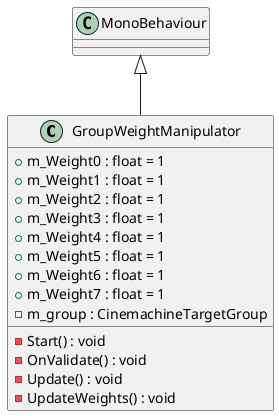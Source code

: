@startuml
class GroupWeightManipulator {
    + m_Weight0 : float = 1
    + m_Weight1 : float = 1
    + m_Weight2 : float = 1
    + m_Weight3 : float = 1
    + m_Weight4 : float = 1
    + m_Weight5 : float = 1
    + m_Weight6 : float = 1
    + m_Weight7 : float = 1
    - m_group : CinemachineTargetGroup
    - Start() : void
    - OnValidate() : void
    - Update() : void
    - UpdateWeights() : void
}
MonoBehaviour <|-- GroupWeightManipulator
@enduml
